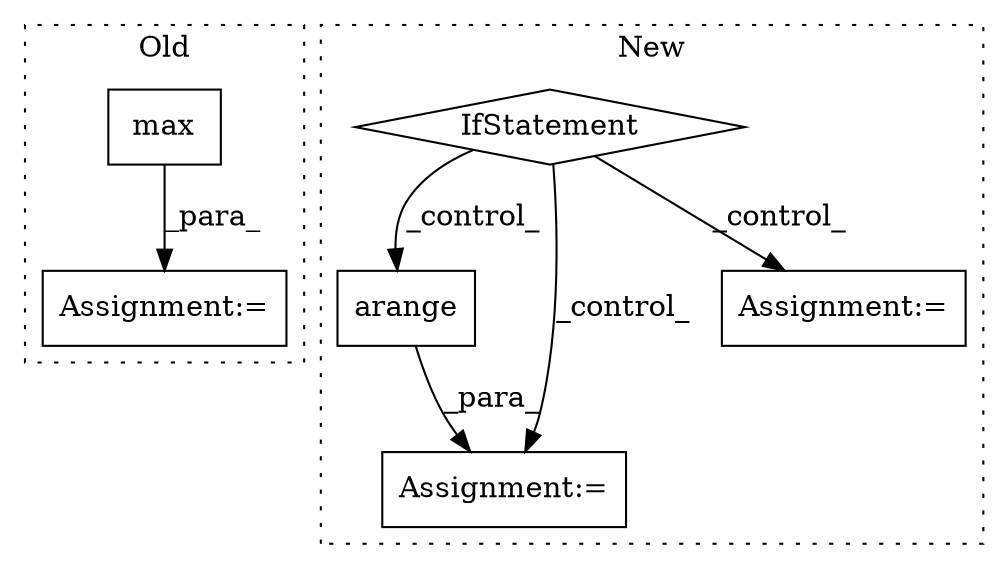 digraph G {
subgraph cluster0 {
1 [label="max" a="32" s="874,879" l="4,1" shape="box"];
4 [label="Assignment:=" a="7" s="865" l="1" shape="box"];
label = "Old";
style="dotted";
}
subgraph cluster1 {
2 [label="arange" a="32" s="1344,1366" l="7,1" shape="box"];
3 [label="Assignment:=" a="7" s="1337" l="1" shape="box"];
5 [label="IfStatement" a="25" s="1040,1070" l="4,2" shape="diamond"];
6 [label="Assignment:=" a="7" s="1083" l="1" shape="box"];
label = "New";
style="dotted";
}
1 -> 4 [label="_para_"];
2 -> 3 [label="_para_"];
5 -> 3 [label="_control_"];
5 -> 2 [label="_control_"];
5 -> 6 [label="_control_"];
}